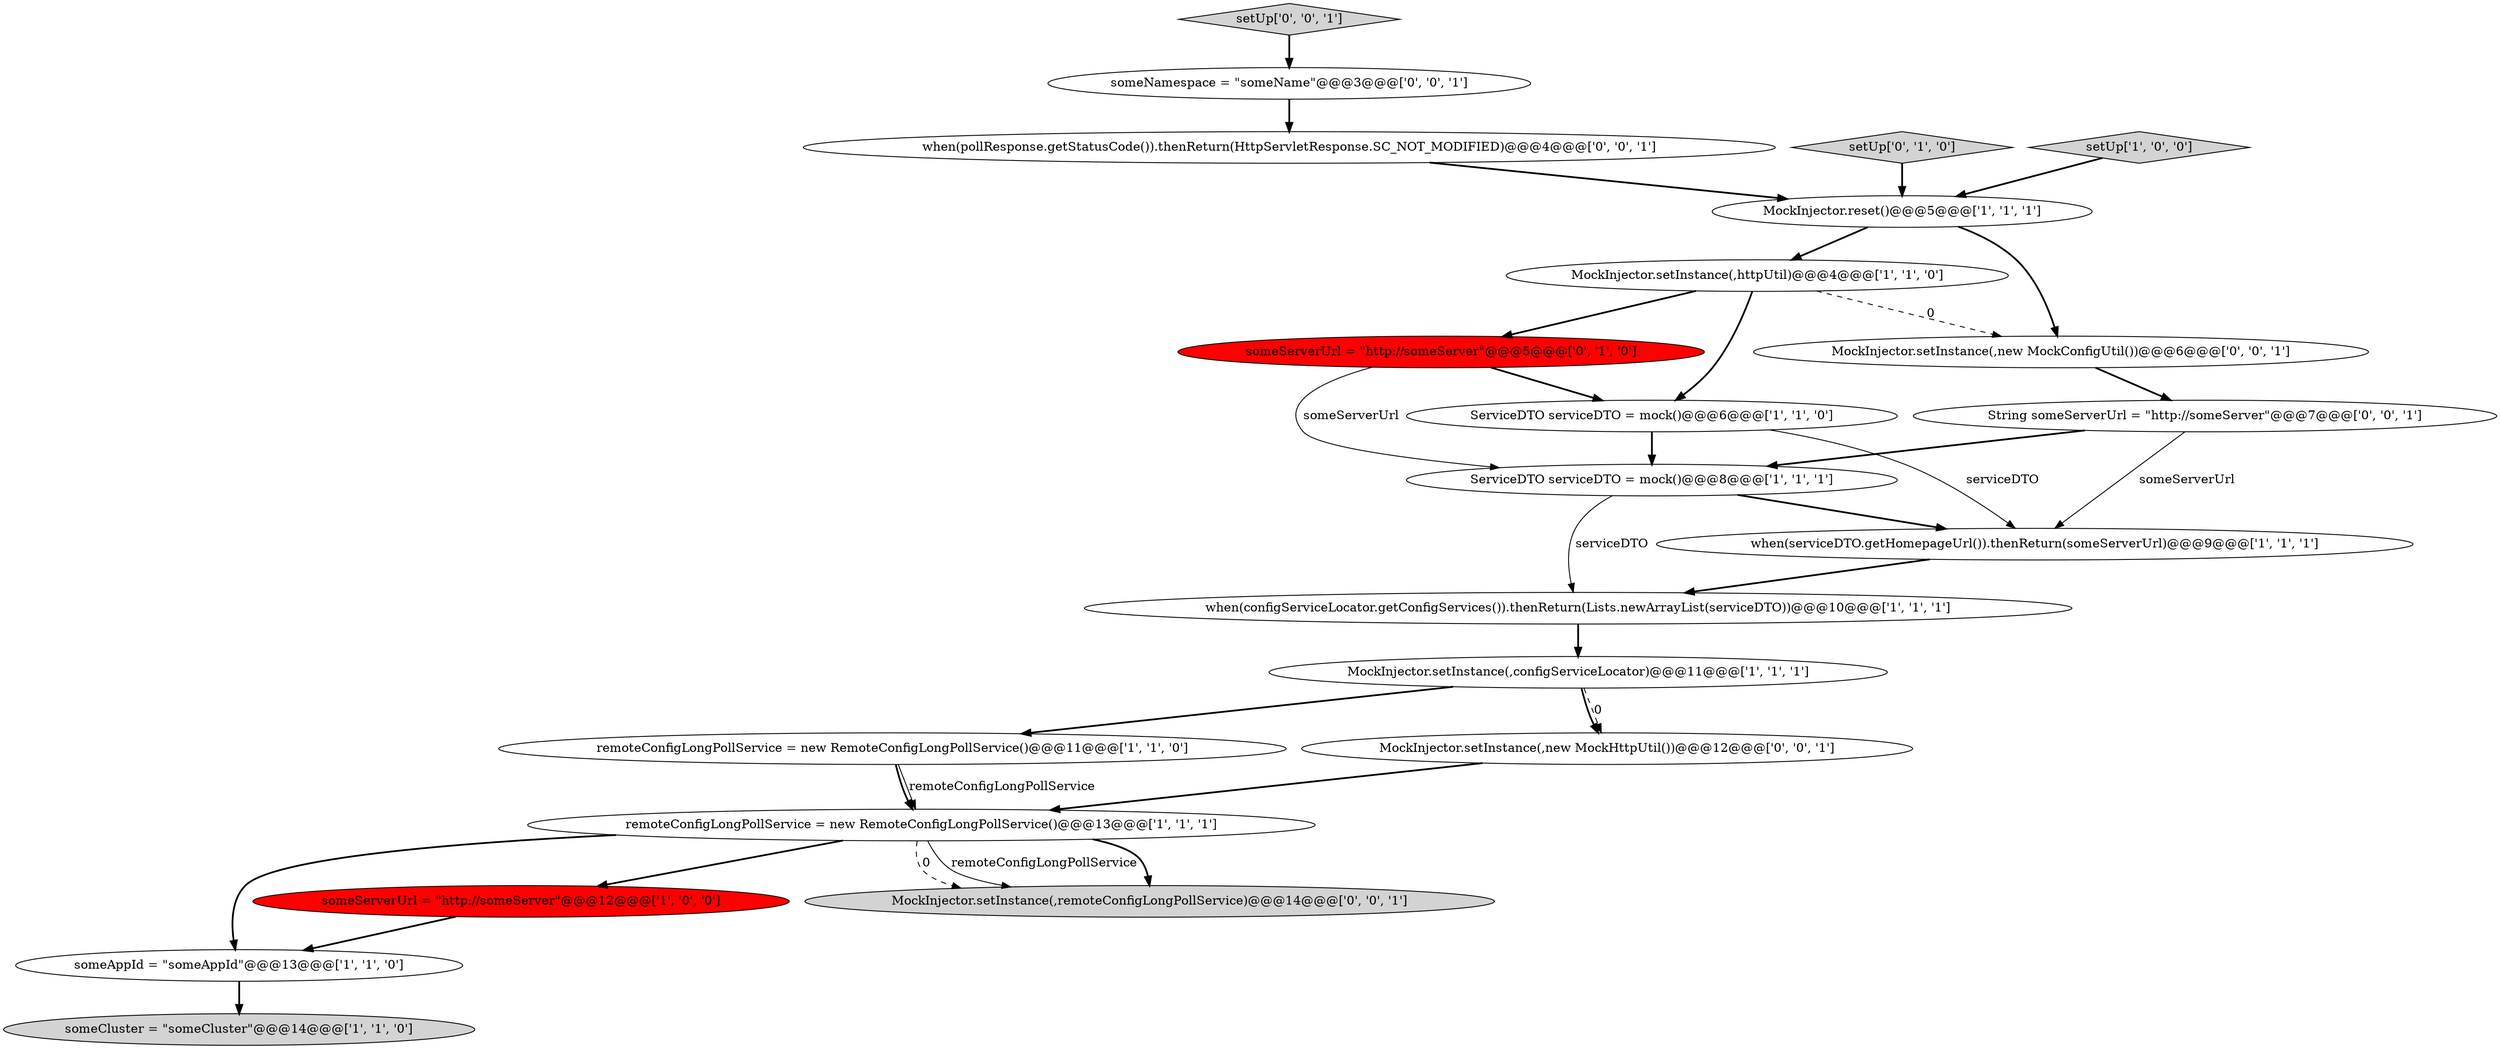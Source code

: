 digraph {
21 [style = filled, label = "when(pollResponse.getStatusCode()).thenReturn(HttpServletResponse.SC_NOT_MODIFIED)@@@4@@@['0', '0', '1']", fillcolor = white, shape = ellipse image = "AAA0AAABBB3BBB"];
12 [style = filled, label = "remoteConfigLongPollService = new RemoteConfigLongPollService()@@@13@@@['1', '1', '1']", fillcolor = white, shape = ellipse image = "AAA0AAABBB1BBB"];
7 [style = filled, label = "MockInjector.setInstance(,httpUtil)@@@4@@@['1', '1', '0']", fillcolor = white, shape = ellipse image = "AAA0AAABBB1BBB"];
8 [style = filled, label = "someCluster = \"someCluster\"@@@14@@@['1', '1', '0']", fillcolor = lightgray, shape = ellipse image = "AAA0AAABBB1BBB"];
10 [style = filled, label = "ServiceDTO serviceDTO = mock()@@@8@@@['1', '1', '1']", fillcolor = white, shape = ellipse image = "AAA0AAABBB1BBB"];
5 [style = filled, label = "someServerUrl = \"http://someServer\"@@@12@@@['1', '0', '0']", fillcolor = red, shape = ellipse image = "AAA1AAABBB1BBB"];
9 [style = filled, label = "remoteConfigLongPollService = new RemoteConfigLongPollService()@@@11@@@['1', '1', '0']", fillcolor = white, shape = ellipse image = "AAA0AAABBB1BBB"];
18 [style = filled, label = "someNamespace = \"someName\"@@@3@@@['0', '0', '1']", fillcolor = white, shape = ellipse image = "AAA0AAABBB3BBB"];
2 [style = filled, label = "when(configServiceLocator.getConfigServices()).thenReturn(Lists.newArrayList(serviceDTO))@@@10@@@['1', '1', '1']", fillcolor = white, shape = ellipse image = "AAA0AAABBB1BBB"];
14 [style = filled, label = "someServerUrl = \"http://someServer\"@@@5@@@['0', '1', '0']", fillcolor = red, shape = ellipse image = "AAA1AAABBB2BBB"];
3 [style = filled, label = "ServiceDTO serviceDTO = mock()@@@6@@@['1', '1', '0']", fillcolor = white, shape = ellipse image = "AAA0AAABBB1BBB"];
13 [style = filled, label = "setUp['0', '1', '0']", fillcolor = lightgray, shape = diamond image = "AAA0AAABBB2BBB"];
4 [style = filled, label = "setUp['1', '0', '0']", fillcolor = lightgray, shape = diamond image = "AAA0AAABBB1BBB"];
17 [style = filled, label = "String someServerUrl = \"http://someServer\"@@@7@@@['0', '0', '1']", fillcolor = white, shape = ellipse image = "AAA0AAABBB3BBB"];
1 [style = filled, label = "when(serviceDTO.getHomepageUrl()).thenReturn(someServerUrl)@@@9@@@['1', '1', '1']", fillcolor = white, shape = ellipse image = "AAA0AAABBB1BBB"];
0 [style = filled, label = "MockInjector.setInstance(,configServiceLocator)@@@11@@@['1', '1', '1']", fillcolor = white, shape = ellipse image = "AAA0AAABBB1BBB"];
15 [style = filled, label = "MockInjector.setInstance(,new MockConfigUtil())@@@6@@@['0', '0', '1']", fillcolor = white, shape = ellipse image = "AAA0AAABBB3BBB"];
20 [style = filled, label = "MockInjector.setInstance(,new MockHttpUtil())@@@12@@@['0', '0', '1']", fillcolor = white, shape = ellipse image = "AAA0AAABBB3BBB"];
16 [style = filled, label = "setUp['0', '0', '1']", fillcolor = lightgray, shape = diamond image = "AAA0AAABBB3BBB"];
19 [style = filled, label = "MockInjector.setInstance(,remoteConfigLongPollService)@@@14@@@['0', '0', '1']", fillcolor = lightgray, shape = ellipse image = "AAA0AAABBB3BBB"];
11 [style = filled, label = "MockInjector.reset()@@@5@@@['1', '1', '1']", fillcolor = white, shape = ellipse image = "AAA0AAABBB1BBB"];
6 [style = filled, label = "someAppId = \"someAppId\"@@@13@@@['1', '1', '0']", fillcolor = white, shape = ellipse image = "AAA0AAABBB1BBB"];
14->3 [style = bold, label=""];
17->10 [style = bold, label=""];
0->9 [style = bold, label=""];
16->18 [style = bold, label=""];
12->5 [style = bold, label=""];
17->1 [style = solid, label="someServerUrl"];
0->20 [style = dashed, label="0"];
12->6 [style = bold, label=""];
13->11 [style = bold, label=""];
7->3 [style = bold, label=""];
11->15 [style = bold, label=""];
14->10 [style = solid, label="someServerUrl"];
7->14 [style = bold, label=""];
3->10 [style = bold, label=""];
15->17 [style = bold, label=""];
2->0 [style = bold, label=""];
5->6 [style = bold, label=""];
3->1 [style = solid, label="serviceDTO"];
12->19 [style = dashed, label="0"];
21->11 [style = bold, label=""];
9->12 [style = solid, label="remoteConfigLongPollService"];
6->8 [style = bold, label=""];
20->12 [style = bold, label=""];
7->15 [style = dashed, label="0"];
12->19 [style = solid, label="remoteConfigLongPollService"];
0->20 [style = bold, label=""];
10->2 [style = solid, label="serviceDTO"];
1->2 [style = bold, label=""];
9->12 [style = bold, label=""];
18->21 [style = bold, label=""];
12->19 [style = bold, label=""];
4->11 [style = bold, label=""];
10->1 [style = bold, label=""];
11->7 [style = bold, label=""];
}
